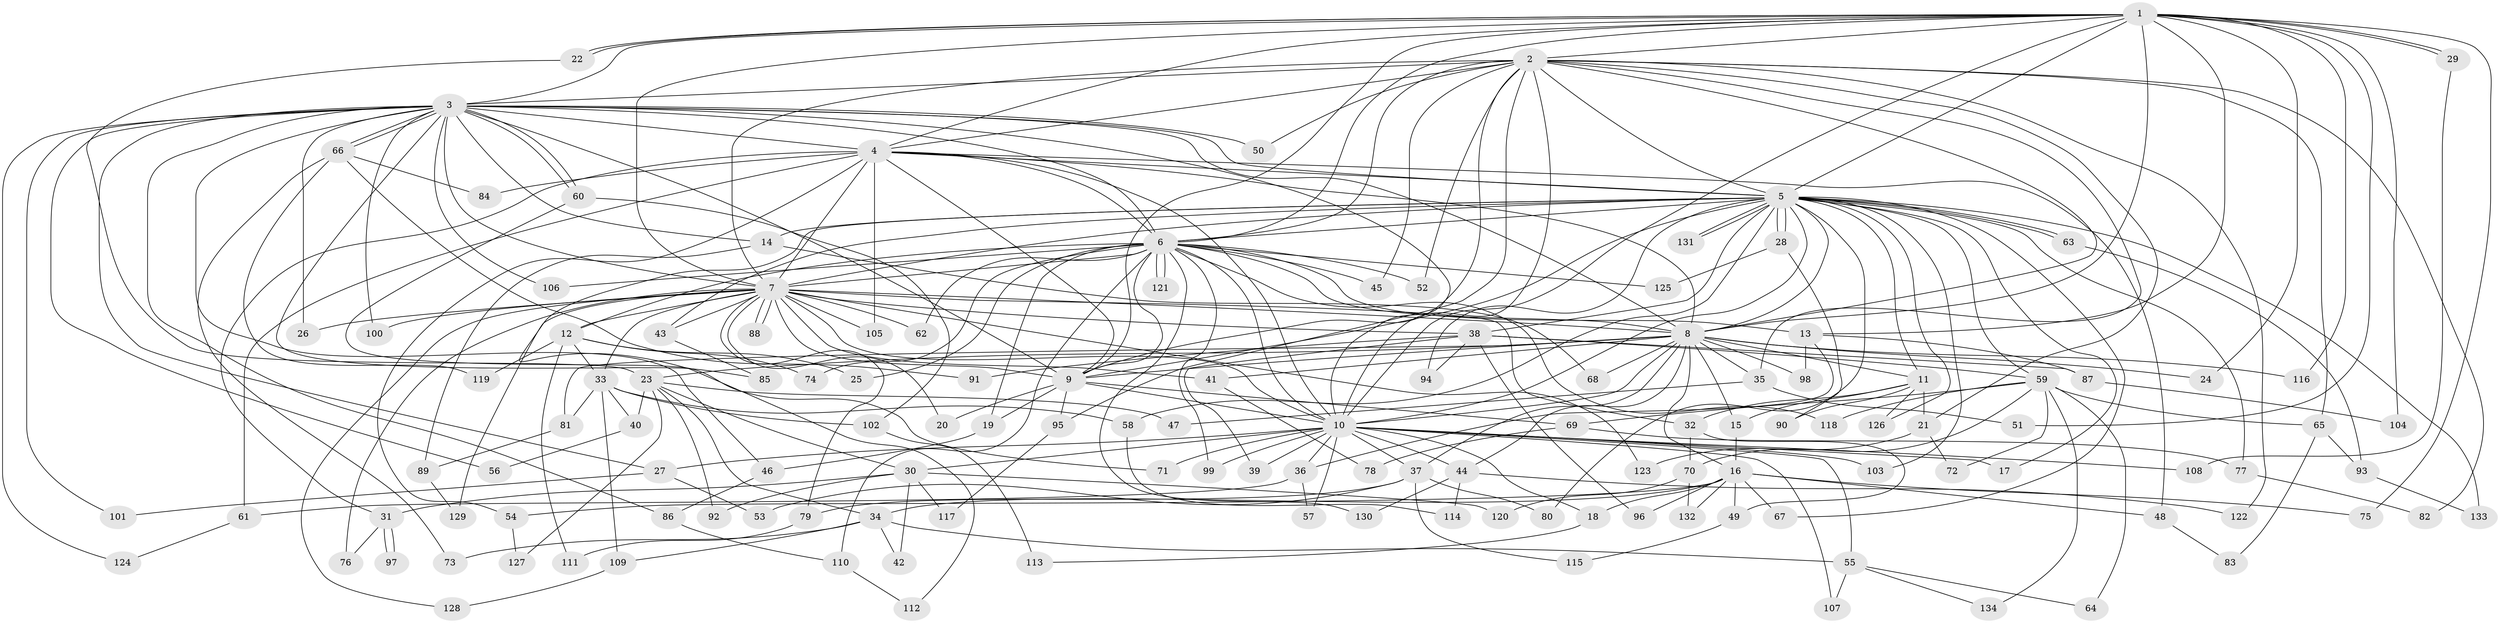 // coarse degree distribution, {18: 0.02040816326530612, 21: 0.02040816326530612, 17: 0.01020408163265306, 30: 0.01020408163265306, 25: 0.01020408163265306, 19: 0.01020408163265306, 26: 0.01020408163265306, 7: 0.02040816326530612, 6: 0.030612244897959183, 3: 0.20408163265306123, 15: 0.01020408163265306, 2: 0.5, 4: 0.061224489795918366, 5: 0.05102040816326531, 8: 0.02040816326530612, 11: 0.01020408163265306}
// Generated by graph-tools (version 1.1) at 2025/51/02/27/25 19:51:44]
// undirected, 134 vertices, 293 edges
graph export_dot {
graph [start="1"]
  node [color=gray90,style=filled];
  1;
  2;
  3;
  4;
  5;
  6;
  7;
  8;
  9;
  10;
  11;
  12;
  13;
  14;
  15;
  16;
  17;
  18;
  19;
  20;
  21;
  22;
  23;
  24;
  25;
  26;
  27;
  28;
  29;
  30;
  31;
  32;
  33;
  34;
  35;
  36;
  37;
  38;
  39;
  40;
  41;
  42;
  43;
  44;
  45;
  46;
  47;
  48;
  49;
  50;
  51;
  52;
  53;
  54;
  55;
  56;
  57;
  58;
  59;
  60;
  61;
  62;
  63;
  64;
  65;
  66;
  67;
  68;
  69;
  70;
  71;
  72;
  73;
  74;
  75;
  76;
  77;
  78;
  79;
  80;
  81;
  82;
  83;
  84;
  85;
  86;
  87;
  88;
  89;
  90;
  91;
  92;
  93;
  94;
  95;
  96;
  97;
  98;
  99;
  100;
  101;
  102;
  103;
  104;
  105;
  106;
  107;
  108;
  109;
  110;
  111;
  112;
  113;
  114;
  115;
  116;
  117;
  118;
  119;
  120;
  121;
  122;
  123;
  124;
  125;
  126;
  127;
  128;
  129;
  130;
  131;
  132;
  133;
  134;
  1 -- 2;
  1 -- 3;
  1 -- 4;
  1 -- 5;
  1 -- 6;
  1 -- 7;
  1 -- 8;
  1 -- 9;
  1 -- 10;
  1 -- 13;
  1 -- 22;
  1 -- 22;
  1 -- 24;
  1 -- 29;
  1 -- 29;
  1 -- 51;
  1 -- 75;
  1 -- 104;
  1 -- 116;
  2 -- 3;
  2 -- 4;
  2 -- 5;
  2 -- 6;
  2 -- 7;
  2 -- 8;
  2 -- 9;
  2 -- 10;
  2 -- 21;
  2 -- 35;
  2 -- 45;
  2 -- 50;
  2 -- 52;
  2 -- 65;
  2 -- 82;
  2 -- 95;
  2 -- 122;
  3 -- 4;
  3 -- 5;
  3 -- 6;
  3 -- 7;
  3 -- 8;
  3 -- 9;
  3 -- 10;
  3 -- 14;
  3 -- 26;
  3 -- 27;
  3 -- 46;
  3 -- 50;
  3 -- 56;
  3 -- 60;
  3 -- 60;
  3 -- 66;
  3 -- 66;
  3 -- 85;
  3 -- 86;
  3 -- 100;
  3 -- 101;
  3 -- 106;
  3 -- 124;
  4 -- 5;
  4 -- 6;
  4 -- 7;
  4 -- 8;
  4 -- 9;
  4 -- 10;
  4 -- 31;
  4 -- 48;
  4 -- 54;
  4 -- 61;
  4 -- 84;
  4 -- 105;
  5 -- 6;
  5 -- 7;
  5 -- 8;
  5 -- 9;
  5 -- 10;
  5 -- 11;
  5 -- 14;
  5 -- 17;
  5 -- 28;
  5 -- 28;
  5 -- 38;
  5 -- 43;
  5 -- 58;
  5 -- 59;
  5 -- 63;
  5 -- 63;
  5 -- 67;
  5 -- 77;
  5 -- 80;
  5 -- 94;
  5 -- 103;
  5 -- 112;
  5 -- 126;
  5 -- 131;
  5 -- 131;
  5 -- 133;
  6 -- 7;
  6 -- 8;
  6 -- 9;
  6 -- 10;
  6 -- 12;
  6 -- 13;
  6 -- 19;
  6 -- 25;
  6 -- 45;
  6 -- 52;
  6 -- 62;
  6 -- 74;
  6 -- 99;
  6 -- 106;
  6 -- 110;
  6 -- 118;
  6 -- 121;
  6 -- 121;
  6 -- 125;
  6 -- 130;
  7 -- 8;
  7 -- 9;
  7 -- 10;
  7 -- 12;
  7 -- 20;
  7 -- 26;
  7 -- 32;
  7 -- 33;
  7 -- 38;
  7 -- 41;
  7 -- 43;
  7 -- 62;
  7 -- 76;
  7 -- 79;
  7 -- 88;
  7 -- 88;
  7 -- 100;
  7 -- 105;
  7 -- 123;
  7 -- 128;
  7 -- 129;
  8 -- 9;
  8 -- 10;
  8 -- 11;
  8 -- 15;
  8 -- 16;
  8 -- 23;
  8 -- 24;
  8 -- 35;
  8 -- 37;
  8 -- 41;
  8 -- 44;
  8 -- 68;
  8 -- 81;
  8 -- 98;
  8 -- 116;
  9 -- 10;
  9 -- 19;
  9 -- 20;
  9 -- 69;
  9 -- 95;
  10 -- 17;
  10 -- 18;
  10 -- 27;
  10 -- 30;
  10 -- 36;
  10 -- 37;
  10 -- 39;
  10 -- 44;
  10 -- 55;
  10 -- 57;
  10 -- 71;
  10 -- 99;
  10 -- 103;
  10 -- 107;
  10 -- 108;
  11 -- 15;
  11 -- 21;
  11 -- 32;
  11 -- 90;
  11 -- 126;
  12 -- 25;
  12 -- 33;
  12 -- 74;
  12 -- 111;
  12 -- 119;
  13 -- 36;
  13 -- 87;
  13 -- 98;
  14 -- 68;
  14 -- 89;
  15 -- 16;
  16 -- 18;
  16 -- 34;
  16 -- 48;
  16 -- 49;
  16 -- 54;
  16 -- 67;
  16 -- 75;
  16 -- 96;
  16 -- 132;
  18 -- 113;
  19 -- 46;
  21 -- 72;
  21 -- 123;
  22 -- 23;
  23 -- 30;
  23 -- 34;
  23 -- 40;
  23 -- 47;
  23 -- 92;
  23 -- 127;
  27 -- 53;
  27 -- 101;
  28 -- 90;
  28 -- 125;
  29 -- 108;
  30 -- 31;
  30 -- 42;
  30 -- 92;
  30 -- 117;
  30 -- 120;
  31 -- 76;
  31 -- 97;
  31 -- 97;
  32 -- 49;
  32 -- 70;
  33 -- 40;
  33 -- 58;
  33 -- 81;
  33 -- 102;
  33 -- 109;
  34 -- 42;
  34 -- 55;
  34 -- 73;
  34 -- 109;
  35 -- 47;
  35 -- 51;
  36 -- 57;
  36 -- 61;
  37 -- 53;
  37 -- 79;
  37 -- 80;
  37 -- 115;
  38 -- 39;
  38 -- 59;
  38 -- 87;
  38 -- 91;
  38 -- 94;
  38 -- 96;
  40 -- 56;
  41 -- 78;
  43 -- 85;
  44 -- 114;
  44 -- 122;
  44 -- 130;
  46 -- 86;
  48 -- 83;
  49 -- 115;
  54 -- 127;
  55 -- 64;
  55 -- 107;
  55 -- 134;
  58 -- 114;
  59 -- 64;
  59 -- 65;
  59 -- 69;
  59 -- 70;
  59 -- 72;
  59 -- 118;
  59 -- 134;
  60 -- 71;
  60 -- 102;
  61 -- 124;
  63 -- 93;
  65 -- 83;
  65 -- 93;
  66 -- 73;
  66 -- 84;
  66 -- 91;
  66 -- 119;
  69 -- 77;
  69 -- 78;
  70 -- 120;
  70 -- 132;
  77 -- 82;
  79 -- 111;
  81 -- 89;
  86 -- 110;
  87 -- 104;
  89 -- 129;
  93 -- 133;
  95 -- 117;
  102 -- 113;
  109 -- 128;
  110 -- 112;
}
